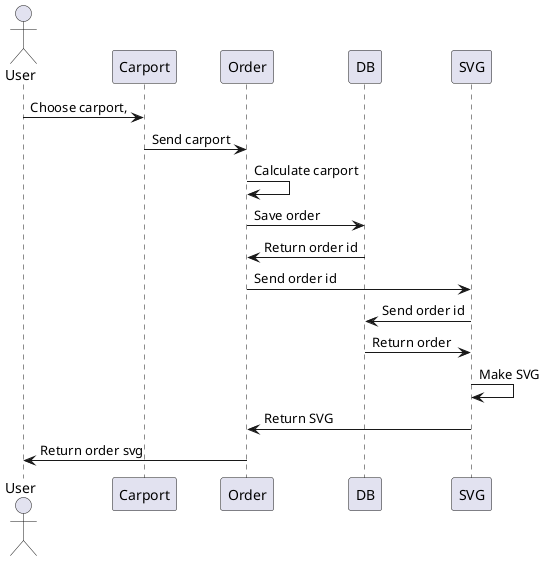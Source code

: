 @startuml
actor User
participant Carport
participant Order
participant DB
participant SVG


User -> Carport: Choose carport,
Carport -> Order: Send carport
Order -> Order: Calculate carport
Order -> DB: Save order
DB -> Order: Return order id
Order -> SVG: Send order id
SVG -> DB: Send order id
DB -> SVG: Return order
SVG -> SVG: Make SVG
SVG -> Order: Return SVG
Order -> User: Return order svg
@enduml
```

